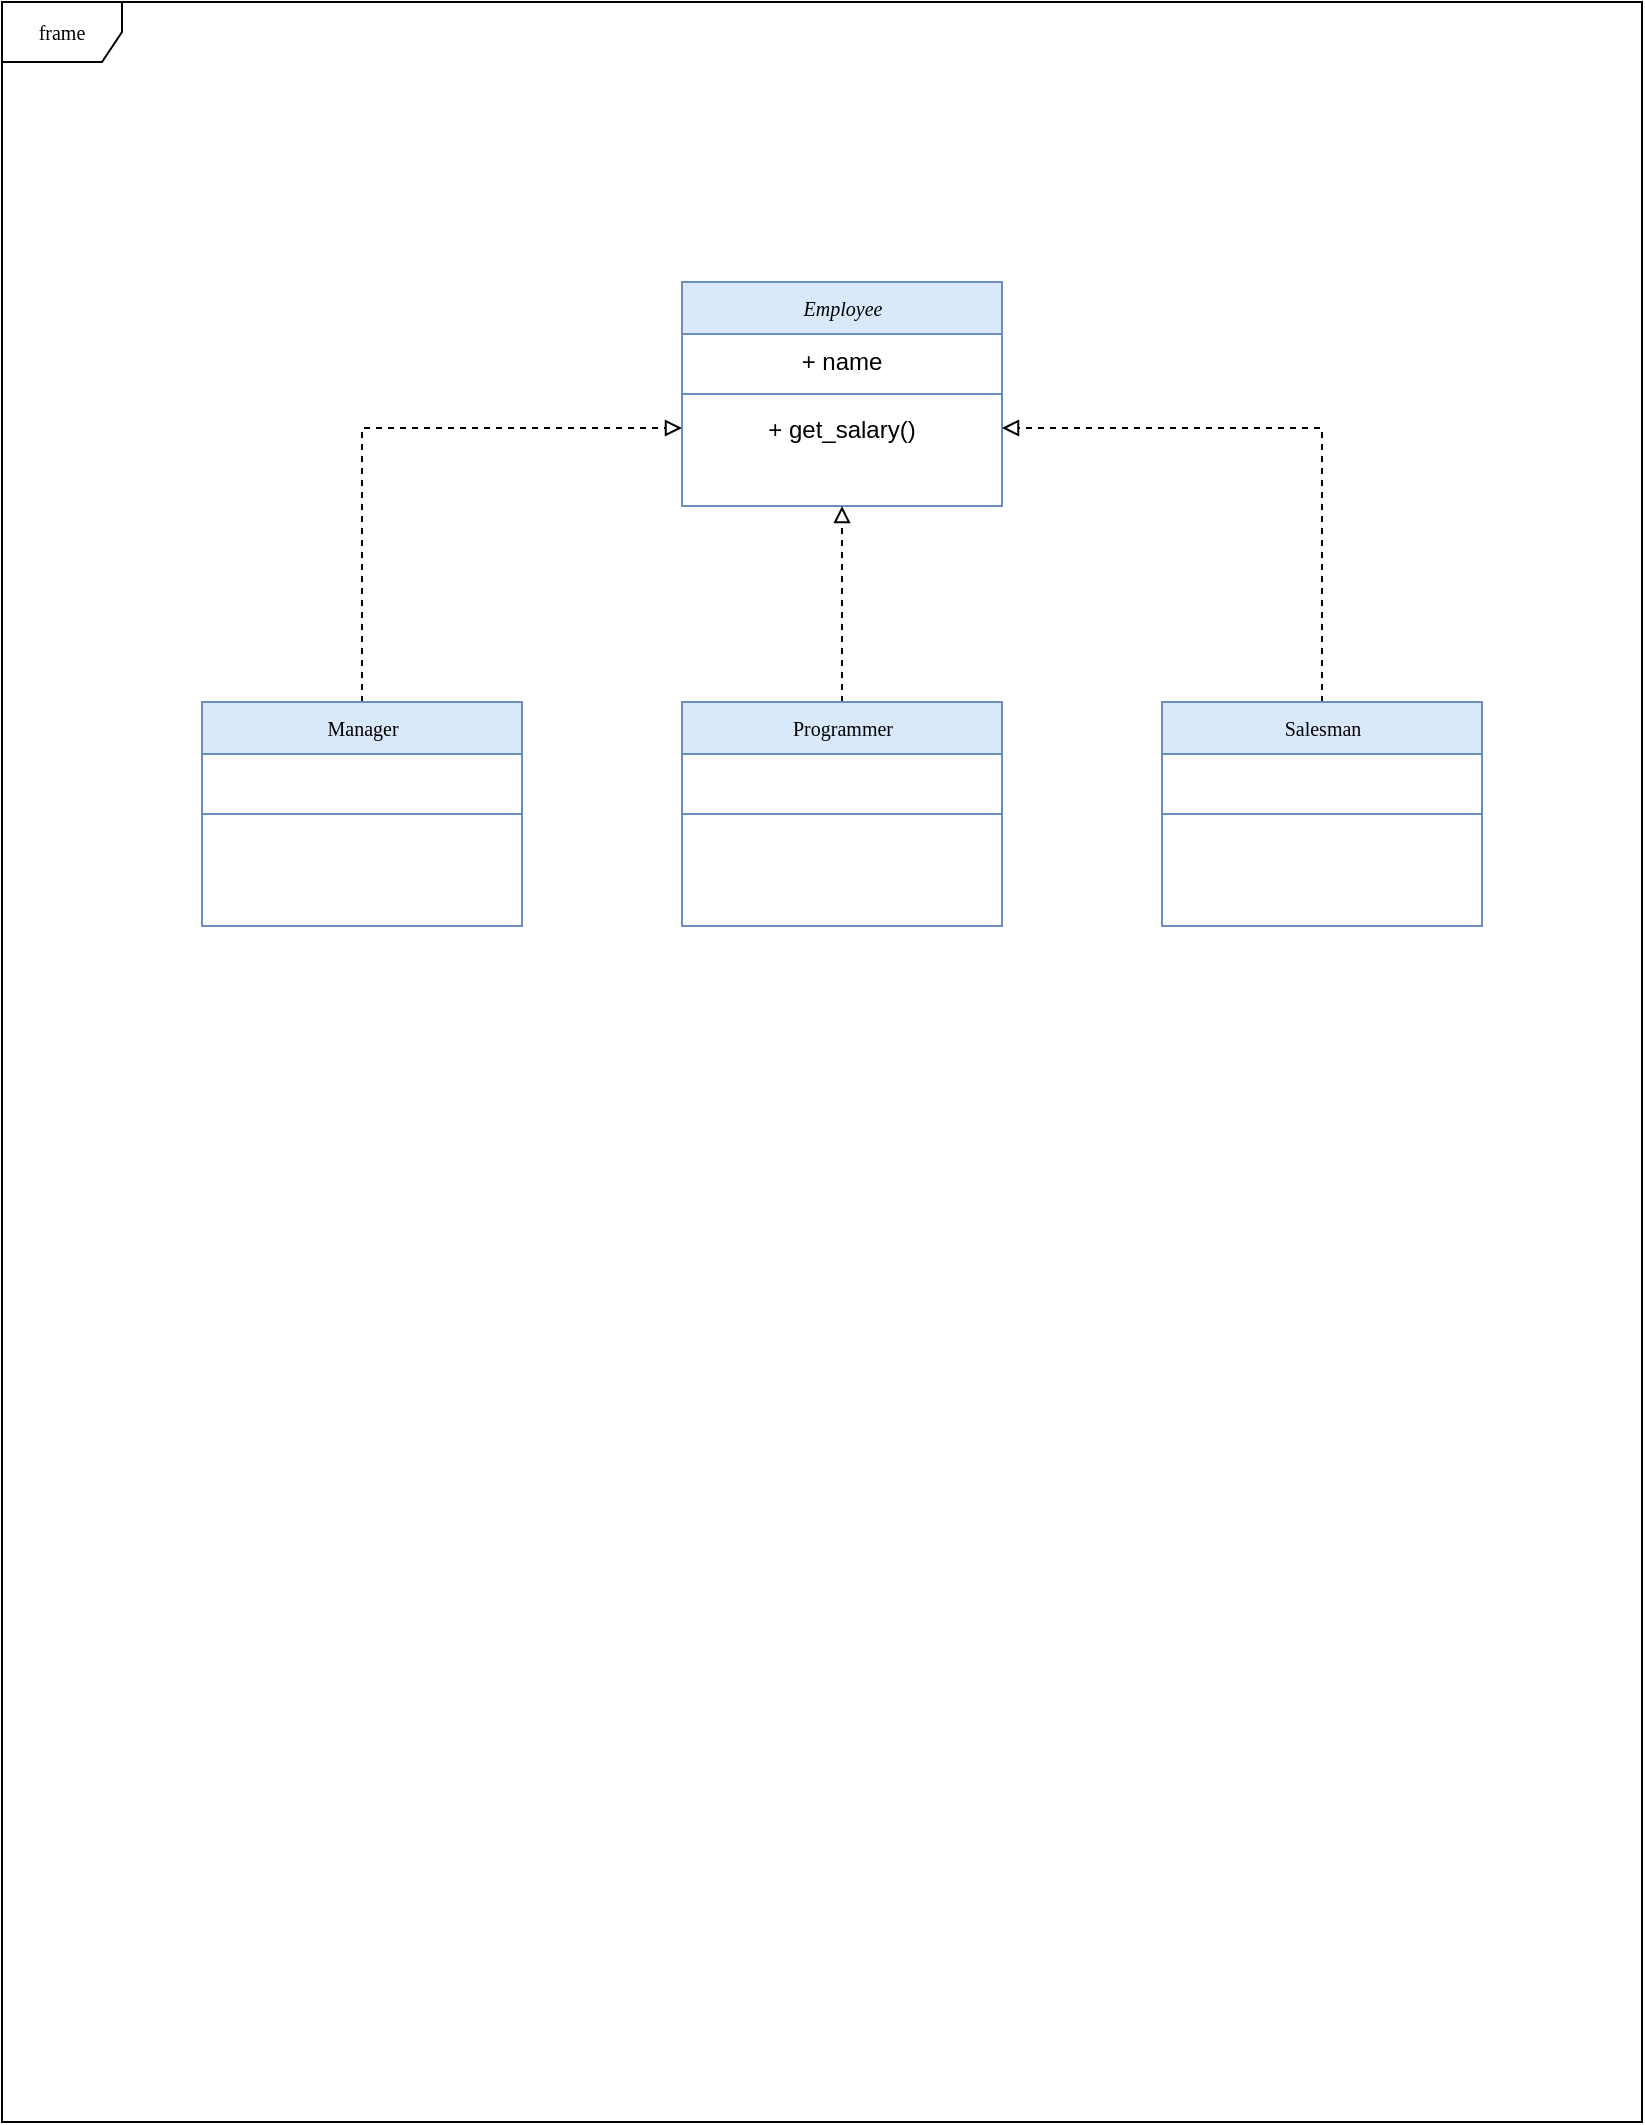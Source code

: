 <mxfile version="24.6.2" type="device">
  <diagram name="Page-1" id="c4acf3e9-155e-7222-9cf6-157b1a14988f">
    <mxGraphModel dx="868" dy="1553" grid="1" gridSize="10" guides="1" tooltips="1" connect="1" arrows="1" fold="1" page="1" pageScale="1" pageWidth="850" pageHeight="1100" background="none" math="0" shadow="0">
      <root>
        <mxCell id="0" />
        <mxCell id="1" parent="0" />
        <mxCell id="17acba5748e5396b-1" value="frame" style="shape=umlFrame;whiteSpace=wrap;html=1;rounded=0;shadow=0;comic=0;labelBackgroundColor=none;strokeWidth=1;fontFamily=Verdana;fontSize=10;align=center;" parent="1" vertex="1">
          <mxGeometry x="20" y="-30" width="820" height="1060" as="geometry" />
        </mxCell>
        <mxCell id="17acba5748e5396b-20" value="&lt;i&gt;Employee&lt;/i&gt;" style="swimlane;html=1;fontStyle=0;childLayout=stackLayout;horizontal=1;startSize=26;fillColor=#dae8fc;horizontalStack=0;resizeParent=1;resizeLast=0;collapsible=1;marginBottom=0;swimlaneFillColor=#ffffff;rounded=0;shadow=0;comic=0;labelBackgroundColor=none;strokeWidth=1;fontFamily=Verdana;fontSize=10;align=center;strokeColor=#6c8ebf;" parent="1" vertex="1">
          <mxGeometry x="360" y="110" width="160" height="112" as="geometry">
            <mxRectangle x="350" y="42" width="90" height="30" as="alternateBounds" />
          </mxGeometry>
        </mxCell>
        <mxCell id="17acba5748e5396b-21" value="+ name&lt;div&gt;&lt;br&gt;&lt;/div&gt;" style="text;html=1;strokeColor=none;fillColor=none;align=center;verticalAlign=top;spacingLeft=4;spacingRight=4;whiteSpace=wrap;overflow=hidden;rotatable=0;points=[[0,0.5],[1,0.5]];portConstraint=eastwest;" parent="17acba5748e5396b-20" vertex="1">
          <mxGeometry y="26" width="160" height="26" as="geometry" />
        </mxCell>
        <mxCell id="vB3v1VQfjXSGf-5JzjQ0-1" value="" style="line;strokeWidth=1;fillColor=none;align=left;verticalAlign=middle;spacingTop=-1;spacingLeft=3;spacingRight=3;rotatable=0;labelPosition=right;points=[];portConstraint=eastwest;strokeColor=inherit;" vertex="1" parent="17acba5748e5396b-20">
          <mxGeometry y="52" width="160" height="8" as="geometry" />
        </mxCell>
        <mxCell id="17acba5748e5396b-24" value="+ get_salary()" style="text;html=1;strokeColor=none;fillColor=none;align=center;verticalAlign=top;spacingLeft=4;spacingRight=4;whiteSpace=wrap;overflow=hidden;rotatable=0;points=[[0,0.5],[1,0.5]];portConstraint=eastwest;" parent="17acba5748e5396b-20" vertex="1">
          <mxGeometry y="60" width="160" height="26" as="geometry" />
        </mxCell>
        <mxCell id="vB3v1VQfjXSGf-5JzjQ0-32" style="edgeStyle=orthogonalEdgeStyle;rounded=0;orthogonalLoop=1;jettySize=auto;html=1;entryX=0;entryY=0.5;entryDx=0;entryDy=0;dashed=1;endArrow=block;endFill=0;" edge="1" parent="1" source="vB3v1VQfjXSGf-5JzjQ0-17" target="17acba5748e5396b-24">
          <mxGeometry relative="1" as="geometry" />
        </mxCell>
        <mxCell id="vB3v1VQfjXSGf-5JzjQ0-17" value="Manager" style="swimlane;html=1;fontStyle=0;childLayout=stackLayout;horizontal=1;startSize=26;horizontalStack=0;resizeParent=1;resizeLast=0;collapsible=1;marginBottom=0;swimlaneFillColor=#ffffff;rounded=0;shadow=0;comic=0;labelBackgroundColor=none;strokeWidth=1;fontFamily=Verdana;fontSize=10;align=center;fillColor=#dae8fc;strokeColor=#6c8ebf;" vertex="1" parent="1">
          <mxGeometry x="120" y="320" width="160" height="112" as="geometry">
            <mxRectangle x="350" y="42" width="90" height="30" as="alternateBounds" />
          </mxGeometry>
        </mxCell>
        <mxCell id="vB3v1VQfjXSGf-5JzjQ0-18" value="&lt;div&gt;&lt;br&gt;&lt;/div&gt;" style="text;html=1;strokeColor=none;fillColor=none;align=center;verticalAlign=top;spacingLeft=4;spacingRight=4;whiteSpace=wrap;overflow=hidden;rotatable=0;points=[[0,0.5],[1,0.5]];portConstraint=eastwest;" vertex="1" parent="vB3v1VQfjXSGf-5JzjQ0-17">
          <mxGeometry y="26" width="160" height="26" as="geometry" />
        </mxCell>
        <mxCell id="vB3v1VQfjXSGf-5JzjQ0-19" value="" style="line;strokeWidth=1;fillColor=none;align=left;verticalAlign=middle;spacingTop=-1;spacingLeft=3;spacingRight=3;rotatable=0;labelPosition=right;points=[];portConstraint=eastwest;strokeColor=inherit;" vertex="1" parent="vB3v1VQfjXSGf-5JzjQ0-17">
          <mxGeometry y="52" width="160" height="8" as="geometry" />
        </mxCell>
        <mxCell id="vB3v1VQfjXSGf-5JzjQ0-33" style="edgeStyle=orthogonalEdgeStyle;rounded=0;orthogonalLoop=1;jettySize=auto;html=1;exitX=0.5;exitY=0;exitDx=0;exitDy=0;entryX=0.5;entryY=1;entryDx=0;entryDy=0;dashed=1;endArrow=block;endFill=0;" edge="1" parent="1" source="vB3v1VQfjXSGf-5JzjQ0-22" target="17acba5748e5396b-20">
          <mxGeometry relative="1" as="geometry" />
        </mxCell>
        <mxCell id="vB3v1VQfjXSGf-5JzjQ0-22" value="Programmer" style="swimlane;html=1;fontStyle=0;childLayout=stackLayout;horizontal=1;startSize=26;fillColor=#dae8fc;horizontalStack=0;resizeParent=1;resizeLast=0;collapsible=1;marginBottom=0;swimlaneFillColor=#ffffff;rounded=0;shadow=0;comic=0;labelBackgroundColor=none;strokeWidth=1;fontFamily=Verdana;fontSize=10;align=center;strokeColor=#6c8ebf;" vertex="1" parent="1">
          <mxGeometry x="360" y="320" width="160" height="112" as="geometry">
            <mxRectangle x="350" y="42" width="90" height="30" as="alternateBounds" />
          </mxGeometry>
        </mxCell>
        <mxCell id="vB3v1VQfjXSGf-5JzjQ0-23" value="&lt;div&gt;&lt;br&gt;&lt;/div&gt;" style="text;html=1;strokeColor=none;fillColor=none;align=center;verticalAlign=top;spacingLeft=4;spacingRight=4;whiteSpace=wrap;overflow=hidden;rotatable=0;points=[[0,0.5],[1,0.5]];portConstraint=eastwest;" vertex="1" parent="vB3v1VQfjXSGf-5JzjQ0-22">
          <mxGeometry y="26" width="160" height="26" as="geometry" />
        </mxCell>
        <mxCell id="vB3v1VQfjXSGf-5JzjQ0-24" value="" style="line;strokeWidth=1;fillColor=none;align=left;verticalAlign=middle;spacingTop=-1;spacingLeft=3;spacingRight=3;rotatable=0;labelPosition=right;points=[];portConstraint=eastwest;strokeColor=inherit;" vertex="1" parent="vB3v1VQfjXSGf-5JzjQ0-22">
          <mxGeometry y="52" width="160" height="8" as="geometry" />
        </mxCell>
        <mxCell id="vB3v1VQfjXSGf-5JzjQ0-34" style="edgeStyle=orthogonalEdgeStyle;rounded=0;orthogonalLoop=1;jettySize=auto;html=1;exitX=0.5;exitY=0;exitDx=0;exitDy=0;entryX=1;entryY=0.5;entryDx=0;entryDy=0;dashed=1;endArrow=block;endFill=0;" edge="1" parent="1" source="vB3v1VQfjXSGf-5JzjQ0-27" target="17acba5748e5396b-24">
          <mxGeometry relative="1" as="geometry" />
        </mxCell>
        <mxCell id="vB3v1VQfjXSGf-5JzjQ0-27" value="Salesman" style="swimlane;html=1;fontStyle=0;childLayout=stackLayout;horizontal=1;startSize=26;fillColor=#dae8fc;horizontalStack=0;resizeParent=1;resizeLast=0;collapsible=1;marginBottom=0;swimlaneFillColor=#ffffff;rounded=0;shadow=0;comic=0;labelBackgroundColor=none;strokeWidth=1;fontFamily=Verdana;fontSize=10;align=center;strokeColor=#6c8ebf;" vertex="1" parent="1">
          <mxGeometry x="600" y="320" width="160" height="112" as="geometry">
            <mxRectangle x="350" y="42" width="90" height="30" as="alternateBounds" />
          </mxGeometry>
        </mxCell>
        <mxCell id="vB3v1VQfjXSGf-5JzjQ0-28" value="&lt;div&gt;&lt;br&gt;&lt;/div&gt;" style="text;html=1;strokeColor=none;fillColor=none;align=center;verticalAlign=top;spacingLeft=4;spacingRight=4;whiteSpace=wrap;overflow=hidden;rotatable=0;points=[[0,0.5],[1,0.5]];portConstraint=eastwest;" vertex="1" parent="vB3v1VQfjXSGf-5JzjQ0-27">
          <mxGeometry y="26" width="160" height="26" as="geometry" />
        </mxCell>
        <mxCell id="vB3v1VQfjXSGf-5JzjQ0-29" value="" style="line;strokeWidth=1;fillColor=none;align=left;verticalAlign=middle;spacingTop=-1;spacingLeft=3;spacingRight=3;rotatable=0;labelPosition=right;points=[];portConstraint=eastwest;strokeColor=inherit;" vertex="1" parent="vB3v1VQfjXSGf-5JzjQ0-27">
          <mxGeometry y="52" width="160" height="8" as="geometry" />
        </mxCell>
      </root>
    </mxGraphModel>
  </diagram>
</mxfile>
